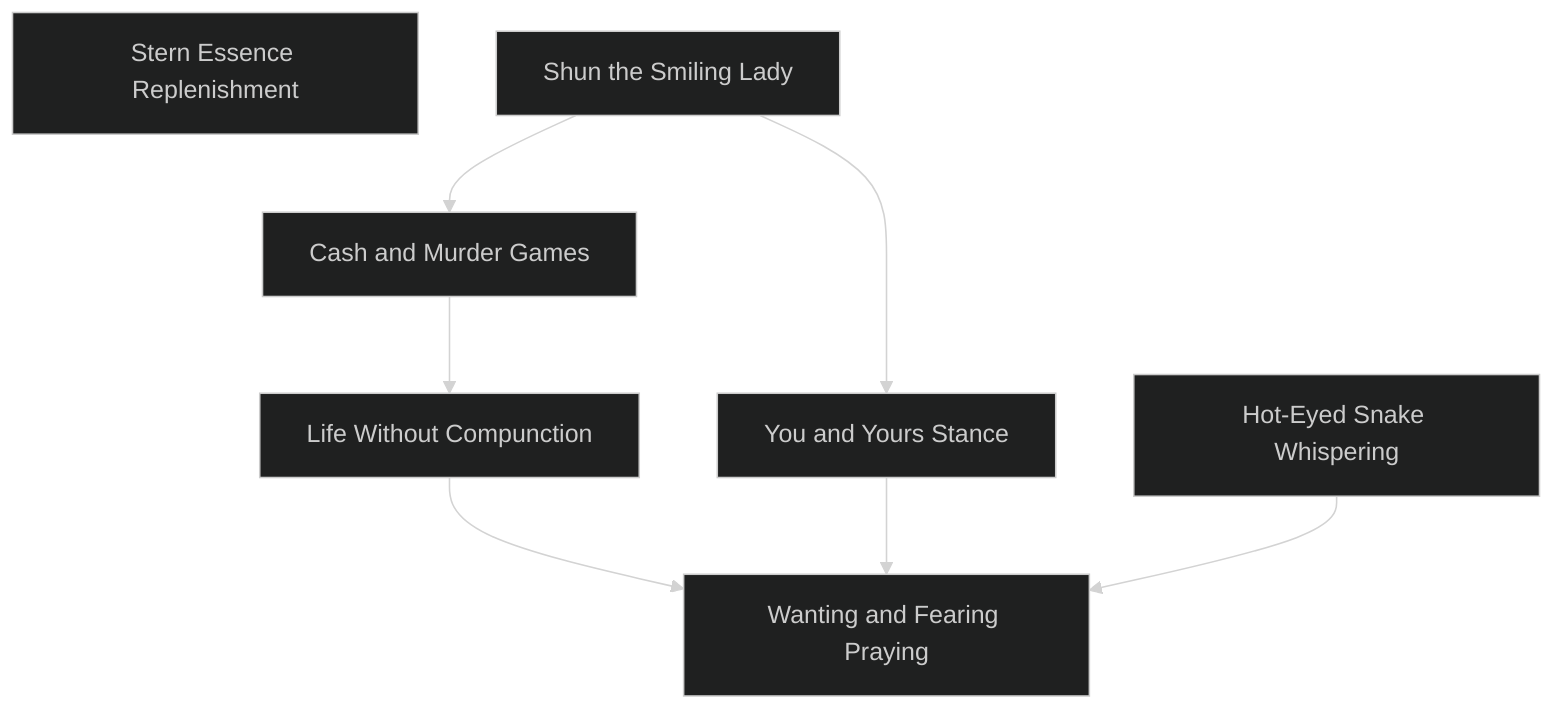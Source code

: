 ---
config:
  theme: dark
---
flowchart TD

    stern_essence_replenishment[Stern Essence Replenishment]
    click stern_essence_replenishment callback "
        Stern Essence Replenishment<br>
        <br>
        Cost: None<br>
        Duration: Permanent<br>
        Type: Special<br>
        Minimum Socialize: 1<br>
        Minimum Essence: 2<br>
        Prerequisite Charms: None<br>
        <br>
        In taking those actions she considers necessary,
        whatever the personal cost, a Sidereal sets her order on
        the world. As she does so, it helplessly yields its Essence
        to her. This Charm draws on the Exalt's ability to play
        spirits and the world, manipulating Creation in Creation's
        service. Immediately after a successful roll using Conviction
        or immediately after a Socialize roll that substantially
        changed the local social environment in her favor, the
        Exalt regains twice her Conviction in motes of Essence,
        up to her normal maximum. There is no cost to use this
        Charm's effects - learning this Charm simply enhances
        the Exalt's capabilities.
        "

    shun_the_smiling_lady[Shun the Smiling Lady]
    click shun_the_smiling_lady callback "
        Shun the Smiling Lady<br>
        <br>
        Cost: 7 motes<br>
        Duration: Indefinite<br>
        Type: Simple<br>
        Minimum Socialize: 2<br>
        Minimum Essence: 2<br>
        Prerequisite Charms: None<br>
        <br>
        The character blots the target's name from the rolls
        of those destined to attract love. The target has an
        effective Appearance 1 for all non-magical effects. To
        invoke any form of supernatural appeal or to maintain it
        into a new scene, the target must spend a Willpower
        point, and his player must succeed at a Manipulation +
        Socialize roll against a difficulty of the Sidereal's Essence.
        He makes this roll after paying for the Charm or
        Ability used. If anyone with permanent Essence less than
        the Sidereal's own has romantic feelings for the target,
        those feelings are instantly severed. They do not return
        when the Charm ends.
        "

    cash_and_murder_games[Cash and Murder Games]
    shun_the_smiling_lady --> cash_and_murder_games
    click cash_and_murder_games callback "
        Cash and Murder Games<br>
        <br>
        Cost: 10 motes, 1 Willpower<br>
        Duration: Instant<br>
        Type: Simple<br>
        Minimum Socialize: 3<br>
        Minimum Essence: 2<br>
        Prerequisite Charms: Shun the Smiling Lady<br>
        <br>
        Quickly sketching a proposed relationship in the
        plans for future fate, the character increases the power
        one person has over another. The character names the
        fashion in which the beneficiary acquires dominion over
        the target — generally fear or desire, sexual or otherwise.
        The player rolls Manipulation + Socialize. To resist
        being intimidated, enthralled or impressed to the point
        of near-servitude, the target must spend one temporary
        Willpower per scene where he encounters the Charm's
        beneficiary. When he has spent Willpower equal to the
        number of successes rolled, the compulsion fades. Normally,
        the emotional impact does not entirely dissipate
        so much as mute itself to non-magical levels. The Sidereal
        can choose herself as the beneficiary. Sidereal Exalted
        may always use their Conviction with this Charm.
        "

    life_without_compunction[Life Without Compunction]
    cash_and_murder_games --> life_without_compunction
    click life_without_compunction callback "
        Life Without Compunction<br>
        <br>
        Cost: 5 motes<br>
        Duration: Instant<br>
        Type: Simple<br>
        Minimum Socialize: 4<br>
        Minimum Essence: 2<br>
        Prerequisite Charms: Cash and Murder Games<br>
        <br>
        As with legal crimes, the right tricks can make social
        crimes... disappear. The Sidereal can instantly erase the
        onus attached to herself or to someone else for some
        social blunder or taboo violation. Her player rolls Manipulation
        + Socialize. A single success makes people
        stop caring. With three successes, the character can
        choose instead either to make the relevant action generally
        acceptable or to make the person who committed it
        an admirable rebel (e.g., an ideologue who makes a bold,
        daring statement by digging up people's dead grandmothers,
        however disgusting that behavior would be in
        others). The Charm only affects communities where the
        relevant action significantly contributes to the target's
        notoriety. (To make theft socially acceptable through-
        out Creation, the Sidereal would have to arrange an act
        of theft infamous throughout Creation.) Socially acceptable
        acts often retain legal penalties. Sidereal Exalted
        may always use their Temperance with this Charm.
        "

    you_and_yours_stance[You and Yours Stance]
    shun_the_smiling_lady --> you_and_yours_stance
    click you_and_yours_stance callback "
        You and Yours Stance<br>
        <br>
        Cost: 10 motes, 1 Willpower<br>
        Duration: One scene<br>
        Type: Simple<br>
        Minimum Socialize: 3<br>
        Minimum Essence: 3<br>
        Prerequisite Charms: Shun the Smiling Lady<br>
        <br>
        The character wraps himself in the tenor of fate that
        gives rise to lust. He becomes impossible to recognize.
        Looking upon him, others perceive only a blazing sense
        that he is their greatest possession and that to harm or
        disappoint him is to risk losing their own hearts. For
        those actively hostile to him, it requires a Conviction
        roll to attack. For others, it requires a Temperance roll
        not to act as best they can, short of suicide, to please him.
        This Charm adds the character's Essence in automatic
        successes to any seduction roll.
        "

    hot_eyed_snake_whispering[Hot-Eyed Snake Whispering]
    click hot_eyed_snake_whispering callback "
        Hot-Eyed Snake Whispering<br>
        <br>
        Cost: 1 mote per target number reduction<br>
        Duration: Instant<br>
        Type: Supplemental<br>
        Minimum Socialize: 3<br>
        Minimum Essence: 2<br>
        Prerequisite Charms: None<br>
        <br>
        Every time an audience's trust in the character is
        about to falter, her hands on the web of fate twitch its
        members' minds back onto the proper path. The Charm
        can reduce the target number of Presence, Performance,
        Bureaucracy and Socialize rolls. This Charm is explicitly
        permitted to be in a Combo with Charms of other
        Abilities. Sidereal Exalted may always use their Conviction
        with this Charm.
        "

    wanting_and_fearing_praying[Wanting and Fearing Praying]
    life_without_compunction --> wanting_and_fearing_praying
    you_and_yours_stance --> wanting_and_fearing_praying
    hot_eyed_snake_whispering --> wanting_and_fearing_praying
    click wanting_and_fearing_praying callback "
        Wanting and Fearing Praying<br>
        <br>
        Cost: 10 motes, 1 Willpower, 1 health level<br>
        Duration: Indefinite<br>
        Type: Simple<br>
        Minimum Socialize: 5<br>
        Minimum Essence: 4<br>
        Prerequisite Charms: Life Without Compunction, You and Yours Stance, Hot-Eyed Snake Whispering<br>
        <br>
        This Charm uses two prayer strips marked with the
        scripture of the Whore. The character holds them up,
        one at a time, and names a target for each. The targets
        must be within 10 miles. Each prayer strip burns lambent
        blue for a moment before disappearing, reappearing
        wrapped around one of its target's bones. Its light cannot
        shine through even the thinnest veil of flesh, but bursts
        forth brilliantly if that flesh is ever cut away. Extracting
        the strip requires 12 successes on an extended Dexterity
        + Medicine roll. Each attempt inflicts one level of
        unsoakable lethal damage.<br>
        The Sidereal's player rolls Manipulation + Socialize
        against the Essence of each target. If he succeeds both
        times, the character can dictate a new social and emo-
        tional relationship between the two targets. As fast and
        hard as plausible, for the duration of the Charm, events
        push the victims toward that social relationship. The
        imposed emotional relationship is partly a magical com-
        pulsion, which remains while the character commits
        Essence to the Charm. Under its influence, a target must
        spend a Willpower point to act significantly at odds with
        the imposed emotional context. The Charm also in-
        stantly creates genuine emotions, which do not depend
        on magic to sustain them. They fade or blossom as
        emotions normally do.<br>
        Sidereal Exalted may always use their Conviction
        with this Charm.
        "